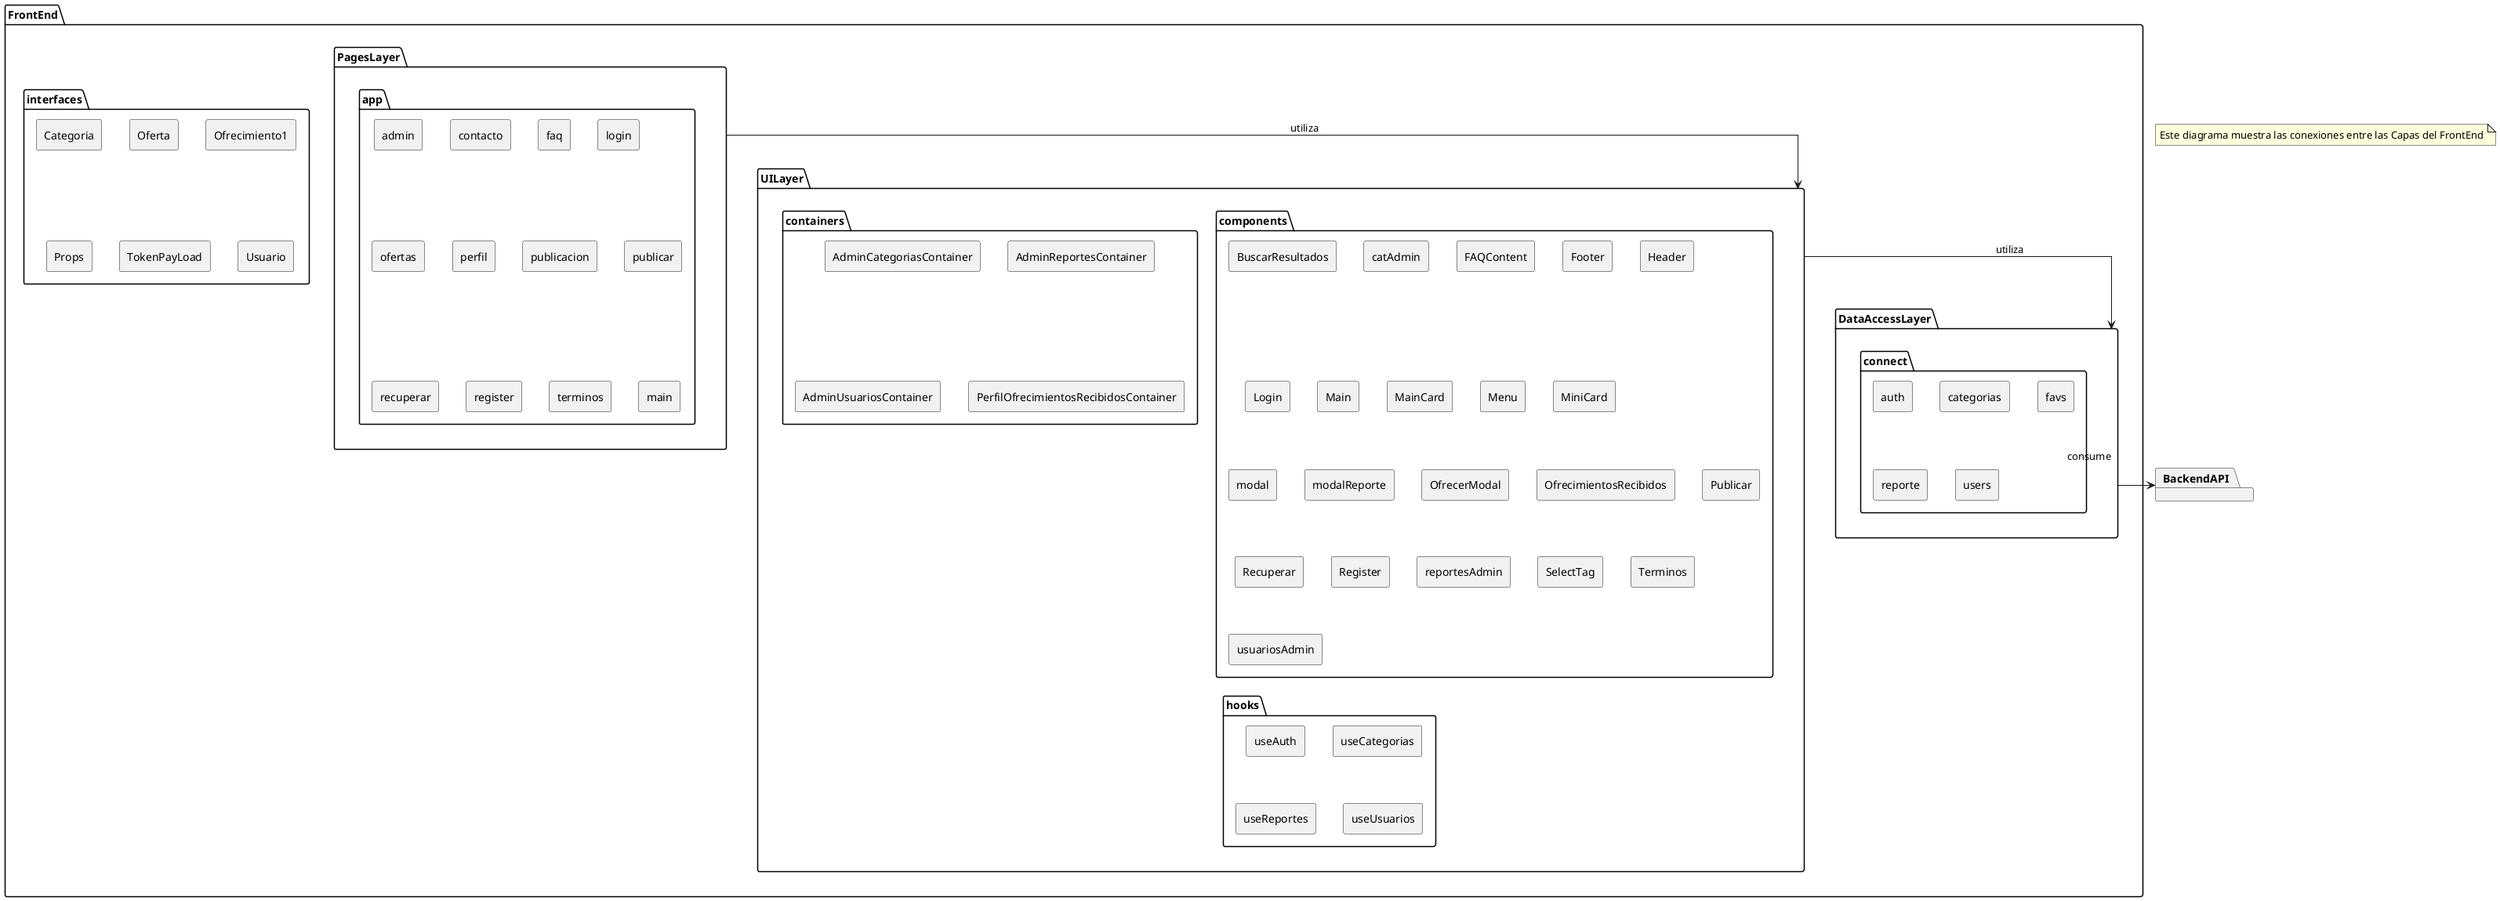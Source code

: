 @startuml diagramaGeneral

note as N1
  Este diagrama muestra las conexiones entre las Capas del FrontEnd
end note

top to bottom direction
skinparam componentStyle rectangle
skinparam linetype ortho

package FrontEnd{
    package PagesLayer{
        package app{
            [admin]
            [contacto]
            [faq]
            [login]
            [ofertas]
            [perfil]
            [publicacion]
            [publicar]
            [recuperar]
            [register]
            [terminos]
            [main]
        }
    }


    package UILayer {
        package components{
            [BuscarResultados]
            [catAdmin]
            [FAQContent]
            [Footer]
            [Header]
            [Login]
            [Main]
            [MainCard]
            [Menu]
            [MiniCard]
            [modal]
            [modalReporte]
            [OfrecerModal]
            [OfrecimientosRecibidos]
            [Publicar]
            [Recuperar]
            [Register]
            [reportesAdmin]
            [SelectTag]
            [Terminos]
            [usuariosAdmin]
        }

        package containers{
            [AdminCategoriasContainer]
            [AdminReportesContainer]
            [AdminUsuariosContainer]
            [PerfilOfrecimientosRecibidosContainer]
        }

        package hooks{
            [useAuth]
            [useCategorias]
            [useReportes]
            [useUsuarios]
        }

    }

    package DataAccessLayer{
        package connect{
            [auth]
            [categorias]
            [favs]
            [ofertas]
            [reporte]
            [users]
        }
    }


    package interfaces{
        [Categoria]
        [Oferta]
        [Ofrecimiento1]
        [Props]
        [reporte]
        [TokenPayLoad]
        [Usuario]
    }
}

package BackendAPI

' relaciones

PagesLayer --> UILayer : "utiliza"
UILayer --> DataAccessLayer : "utiliza"
DataAccessLayer --> BackendAPI: "consume"




@enduml
